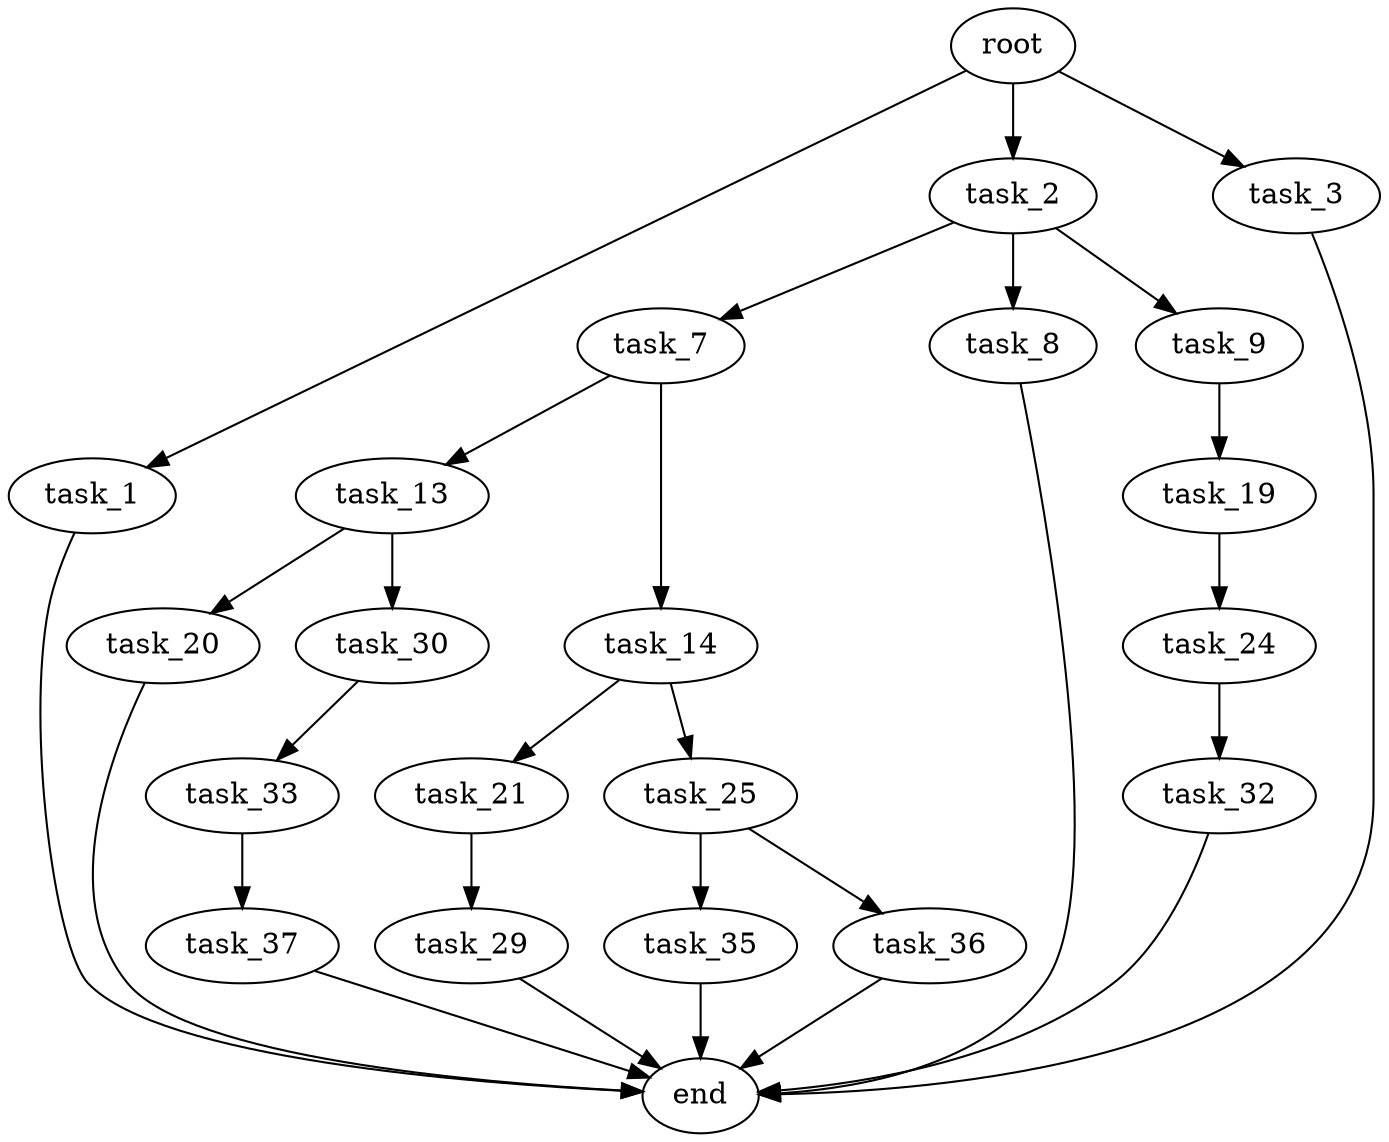 digraph G {
  root [size="0.000000"];
  task_1 [size="35353202665.000000"];
  task_2 [size="1395605532282.000000"];
  task_3 [size="134217728000.000000"];
  task_7 [size="305812223923.000000"];
  task_8 [size="68719476736.000000"];
  task_9 [size="549755813888.000000"];
  task_13 [size="485298682535.000000"];
  task_14 [size="231928233984.000000"];
  task_19 [size="261014940021.000000"];
  task_20 [size="29979352564.000000"];
  task_21 [size="68317935091.000000"];
  task_24 [size="314900463372.000000"];
  task_25 [size="3364748614.000000"];
  task_29 [size="18425366483.000000"];
  task_30 [size="109177867782.000000"];
  task_32 [size="13033368580.000000"];
  task_33 [size="316382194047.000000"];
  task_35 [size="9522096108.000000"];
  task_36 [size="232669656941.000000"];
  task_37 [size="2065367371.000000"];
  end [size="0.000000"];

  root -> task_1 [size="1.000000"];
  root -> task_2 [size="1.000000"];
  root -> task_3 [size="1.000000"];
  task_1 -> end [size="1.000000"];
  task_2 -> task_7 [size="838860800.000000"];
  task_2 -> task_8 [size="838860800.000000"];
  task_2 -> task_9 [size="838860800.000000"];
  task_3 -> end [size="1.000000"];
  task_7 -> task_13 [size="209715200.000000"];
  task_7 -> task_14 [size="209715200.000000"];
  task_8 -> end [size="1.000000"];
  task_9 -> task_19 [size="536870912.000000"];
  task_13 -> task_20 [size="536870912.000000"];
  task_13 -> task_30 [size="536870912.000000"];
  task_14 -> task_21 [size="301989888.000000"];
  task_14 -> task_25 [size="301989888.000000"];
  task_19 -> task_24 [size="301989888.000000"];
  task_20 -> end [size="1.000000"];
  task_21 -> task_29 [size="209715200.000000"];
  task_24 -> task_32 [size="536870912.000000"];
  task_25 -> task_35 [size="75497472.000000"];
  task_25 -> task_36 [size="75497472.000000"];
  task_29 -> end [size="1.000000"];
  task_30 -> task_33 [size="301989888.000000"];
  task_32 -> end [size="1.000000"];
  task_33 -> task_37 [size="209715200.000000"];
  task_35 -> end [size="1.000000"];
  task_36 -> end [size="1.000000"];
  task_37 -> end [size="1.000000"];
}

